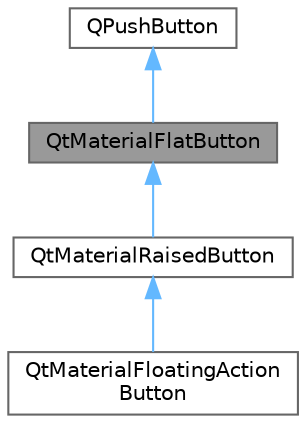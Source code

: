 digraph "QtMaterialFlatButton"
{
 // LATEX_PDF_SIZE
  bgcolor="transparent";
  edge [fontname=Helvetica,fontsize=10,labelfontname=Helvetica,labelfontsize=10];
  node [fontname=Helvetica,fontsize=10,shape=box,height=0.2,width=0.4];
  Node1 [id="Node000001",label="QtMaterialFlatButton",height=0.2,width=0.4,color="gray40", fillcolor="grey60", style="filled", fontcolor="black",tooltip="扁平按钮类，继承自 QPushButton，支持 Material Design 风格"];
  Node2 -> Node1 [id="edge1_Node000001_Node000002",dir="back",color="steelblue1",style="solid",tooltip=" "];
  Node2 [id="Node000002",label="QPushButton",height=0.2,width=0.4,color="gray40", fillcolor="white", style="filled",tooltip=" "];
  Node1 -> Node3 [id="edge2_Node000001_Node000003",dir="back",color="steelblue1",style="solid",tooltip=" "];
  Node3 [id="Node000003",label="QtMaterialRaisedButton",height=0.2,width=0.4,color="gray40", fillcolor="white", style="filled",URL="$class_qt_material_raised_button.html",tooltip="凸起按钮类，继承自 QtMaterialFlatButton，支持 Material Design 风格"];
  Node3 -> Node4 [id="edge3_Node000003_Node000004",dir="back",color="steelblue1",style="solid",tooltip=" "];
  Node4 [id="Node000004",label="QtMaterialFloatingAction\lButton",height=0.2,width=0.4,color="gray40", fillcolor="white", style="filled",URL="$class_qt_material_floating_action_button.html",tooltip="浮动动作按钮类，继承自 QtMaterialRaisedButton，支持 Material Design 风格"];
}
